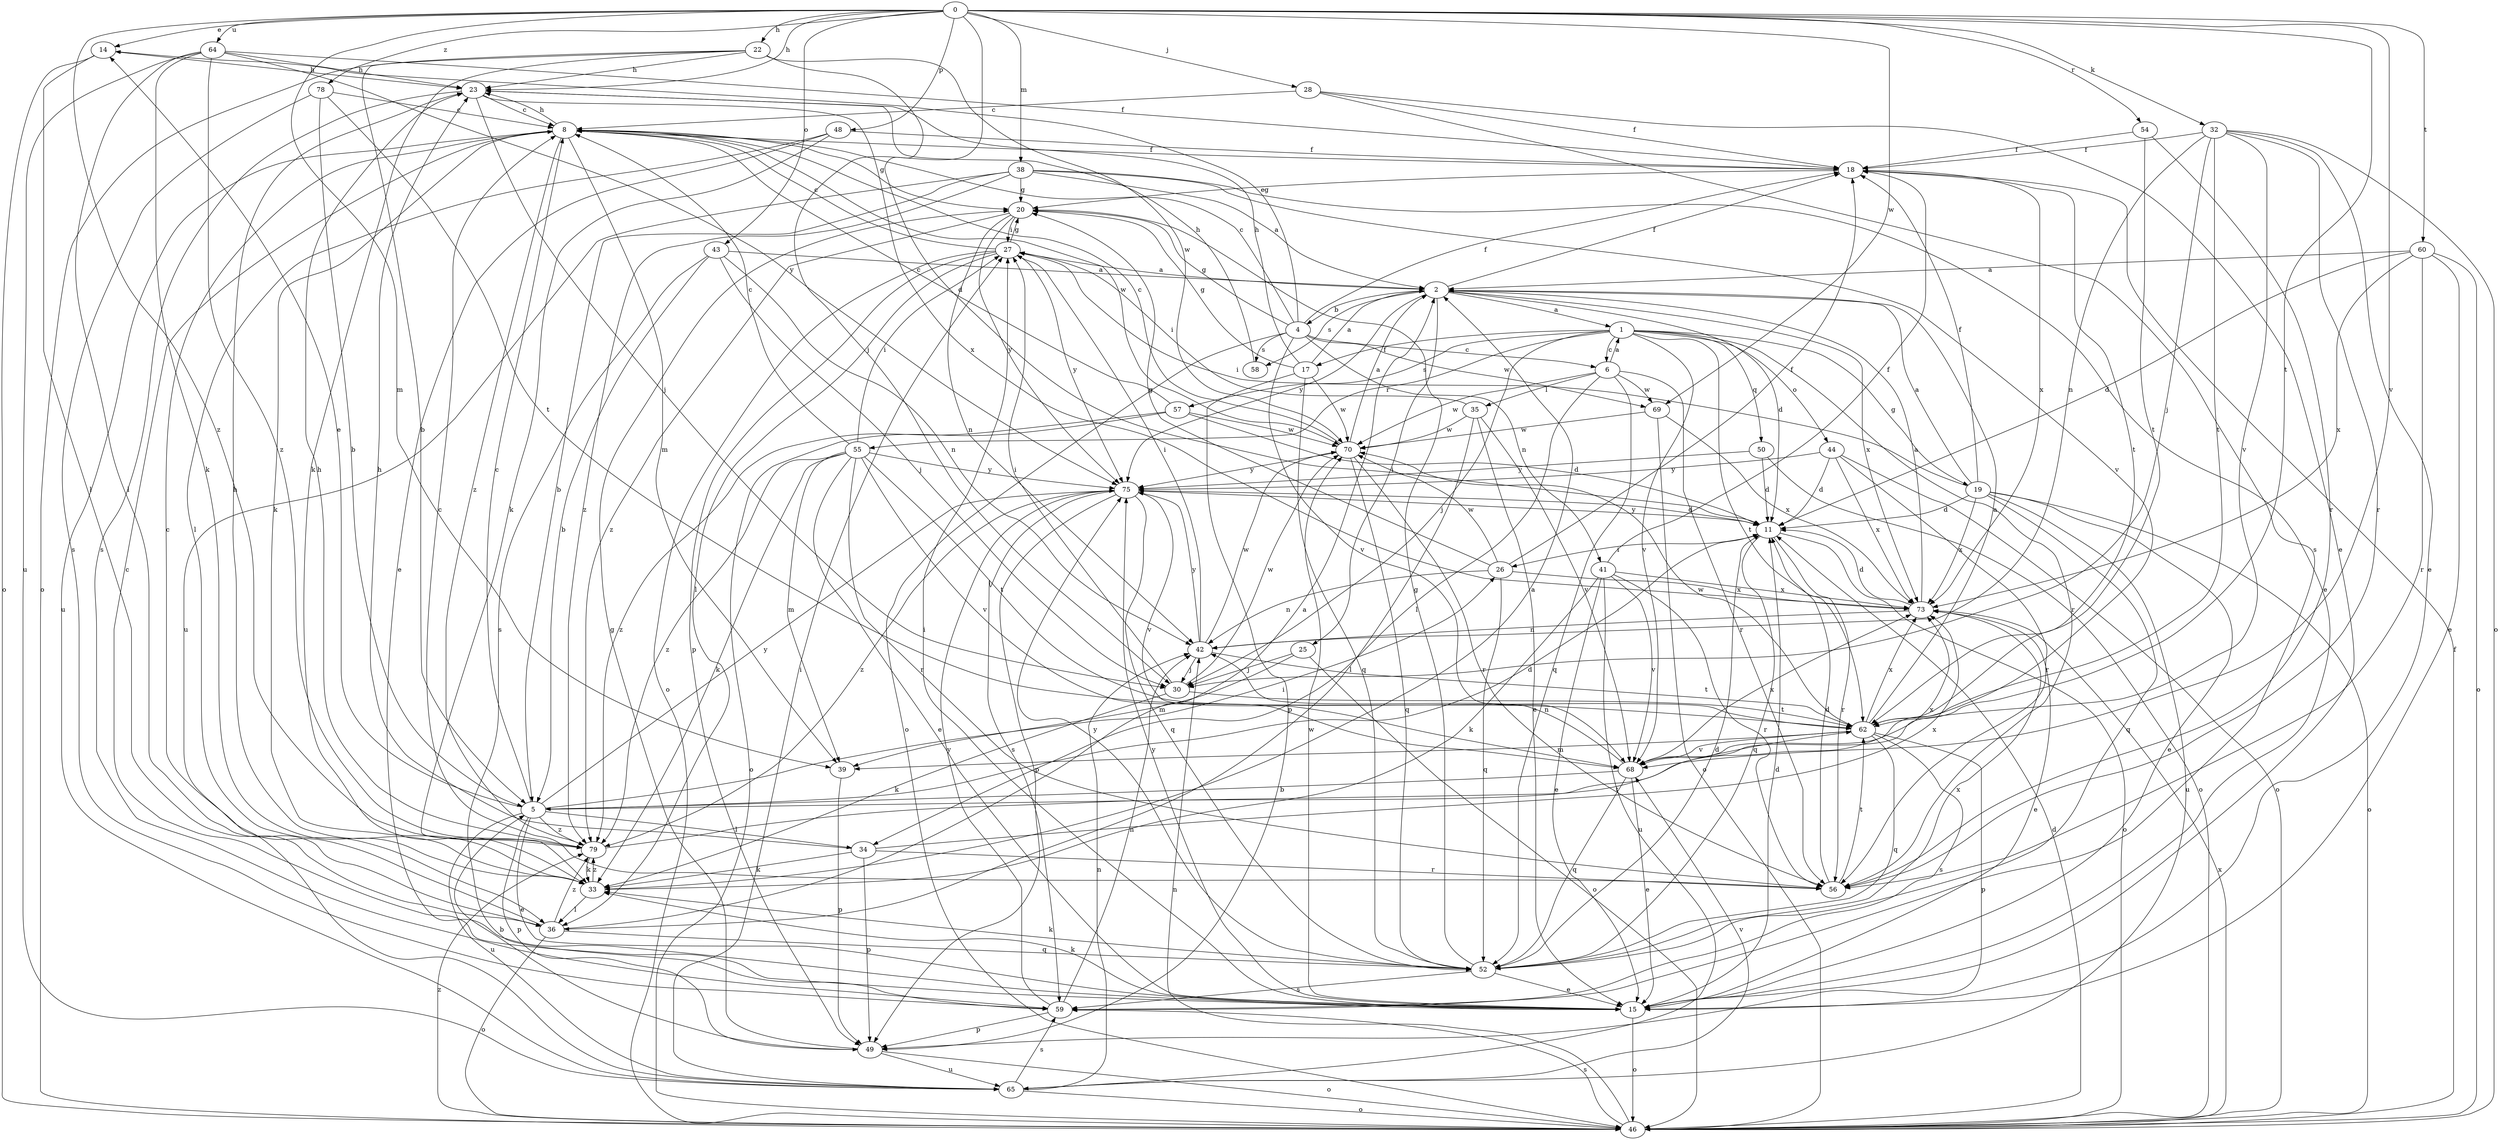 strict digraph  {
0;
1;
2;
4;
5;
6;
8;
11;
14;
15;
17;
18;
19;
20;
22;
23;
25;
26;
27;
28;
30;
32;
33;
34;
35;
36;
38;
39;
41;
42;
43;
44;
46;
48;
49;
50;
52;
54;
55;
56;
57;
58;
59;
60;
62;
64;
65;
68;
69;
70;
73;
75;
78;
79;
0 -> 14  [label=e];
0 -> 22  [label=h];
0 -> 23  [label=h];
0 -> 28  [label=j];
0 -> 30  [label=j];
0 -> 32  [label=k];
0 -> 38  [label=m];
0 -> 39  [label=m];
0 -> 43  [label=o];
0 -> 48  [label=p];
0 -> 54  [label=r];
0 -> 60  [label=t];
0 -> 62  [label=t];
0 -> 64  [label=u];
0 -> 68  [label=v];
0 -> 69  [label=w];
0 -> 78  [label=z];
0 -> 79  [label=z];
1 -> 6  [label=c];
1 -> 17  [label=f];
1 -> 19  [label=g];
1 -> 30  [label=j];
1 -> 44  [label=o];
1 -> 50  [label=q];
1 -> 55  [label=r];
1 -> 56  [label=r];
1 -> 57  [label=s];
1 -> 62  [label=t];
1 -> 68  [label=v];
2 -> 1  [label=a];
2 -> 4  [label=b];
2 -> 11  [label=d];
2 -> 18  [label=f];
2 -> 25  [label=i];
2 -> 58  [label=s];
2 -> 73  [label=x];
2 -> 75  [label=y];
4 -> 6  [label=c];
4 -> 8  [label=c];
4 -> 14  [label=e];
4 -> 18  [label=f];
4 -> 20  [label=g];
4 -> 41  [label=n];
4 -> 46  [label=o];
4 -> 58  [label=s];
4 -> 68  [label=v];
4 -> 69  [label=w];
5 -> 8  [label=c];
5 -> 11  [label=d];
5 -> 14  [label=e];
5 -> 15  [label=e];
5 -> 26  [label=i];
5 -> 34  [label=l];
5 -> 49  [label=p];
5 -> 65  [label=u];
5 -> 73  [label=x];
5 -> 75  [label=y];
5 -> 79  [label=z];
6 -> 1  [label=a];
6 -> 34  [label=l];
6 -> 35  [label=l];
6 -> 52  [label=q];
6 -> 56  [label=r];
6 -> 69  [label=w];
6 -> 70  [label=w];
8 -> 18  [label=f];
8 -> 20  [label=g];
8 -> 23  [label=h];
8 -> 33  [label=k];
8 -> 39  [label=m];
8 -> 65  [label=u];
8 -> 70  [label=w];
8 -> 79  [label=z];
11 -> 26  [label=i];
11 -> 46  [label=o];
11 -> 52  [label=q];
11 -> 56  [label=r];
11 -> 75  [label=y];
14 -> 23  [label=h];
14 -> 36  [label=l];
14 -> 46  [label=o];
15 -> 8  [label=c];
15 -> 11  [label=d];
15 -> 27  [label=i];
15 -> 33  [label=k];
15 -> 46  [label=o];
15 -> 70  [label=w];
15 -> 75  [label=y];
17 -> 2  [label=a];
17 -> 20  [label=g];
17 -> 23  [label=h];
17 -> 49  [label=p];
17 -> 52  [label=q];
17 -> 70  [label=w];
18 -> 20  [label=g];
18 -> 62  [label=t];
18 -> 73  [label=x];
19 -> 2  [label=a];
19 -> 11  [label=d];
19 -> 15  [label=e];
19 -> 18  [label=f];
19 -> 27  [label=i];
19 -> 46  [label=o];
19 -> 52  [label=q];
19 -> 65  [label=u];
19 -> 73  [label=x];
20 -> 27  [label=i];
20 -> 42  [label=n];
20 -> 75  [label=y];
20 -> 79  [label=z];
22 -> 5  [label=b];
22 -> 11  [label=d];
22 -> 23  [label=h];
22 -> 33  [label=k];
22 -> 46  [label=o];
22 -> 70  [label=w];
23 -> 8  [label=c];
23 -> 30  [label=j];
23 -> 59  [label=s];
23 -> 73  [label=x];
25 -> 30  [label=j];
25 -> 39  [label=m];
25 -> 46  [label=o];
26 -> 18  [label=f];
26 -> 20  [label=g];
26 -> 42  [label=n];
26 -> 52  [label=q];
26 -> 70  [label=w];
26 -> 73  [label=x];
27 -> 2  [label=a];
27 -> 8  [label=c];
27 -> 20  [label=g];
27 -> 36  [label=l];
27 -> 46  [label=o];
27 -> 49  [label=p];
27 -> 75  [label=y];
28 -> 8  [label=c];
28 -> 15  [label=e];
28 -> 18  [label=f];
28 -> 59  [label=s];
30 -> 27  [label=i];
30 -> 33  [label=k];
30 -> 62  [label=t];
30 -> 70  [label=w];
32 -> 15  [label=e];
32 -> 18  [label=f];
32 -> 30  [label=j];
32 -> 42  [label=n];
32 -> 46  [label=o];
32 -> 56  [label=r];
32 -> 62  [label=t];
32 -> 68  [label=v];
33 -> 2  [label=a];
33 -> 23  [label=h];
33 -> 36  [label=l];
33 -> 79  [label=z];
34 -> 23  [label=h];
34 -> 33  [label=k];
34 -> 49  [label=p];
34 -> 56  [label=r];
34 -> 73  [label=x];
35 -> 15  [label=e];
35 -> 27  [label=i];
35 -> 36  [label=l];
35 -> 68  [label=v];
35 -> 70  [label=w];
36 -> 2  [label=a];
36 -> 8  [label=c];
36 -> 46  [label=o];
36 -> 52  [label=q];
36 -> 79  [label=z];
38 -> 2  [label=a];
38 -> 5  [label=b];
38 -> 15  [label=e];
38 -> 20  [label=g];
38 -> 65  [label=u];
38 -> 68  [label=v];
38 -> 79  [label=z];
39 -> 49  [label=p];
41 -> 15  [label=e];
41 -> 18  [label=f];
41 -> 33  [label=k];
41 -> 56  [label=r];
41 -> 65  [label=u];
41 -> 68  [label=v];
41 -> 73  [label=x];
42 -> 27  [label=i];
42 -> 30  [label=j];
42 -> 62  [label=t];
42 -> 70  [label=w];
42 -> 75  [label=y];
43 -> 2  [label=a];
43 -> 5  [label=b];
43 -> 30  [label=j];
43 -> 42  [label=n];
43 -> 59  [label=s];
44 -> 11  [label=d];
44 -> 46  [label=o];
44 -> 56  [label=r];
44 -> 73  [label=x];
44 -> 75  [label=y];
46 -> 11  [label=d];
46 -> 18  [label=f];
46 -> 42  [label=n];
46 -> 59  [label=s];
46 -> 73  [label=x];
46 -> 79  [label=z];
48 -> 15  [label=e];
48 -> 18  [label=f];
48 -> 33  [label=k];
48 -> 36  [label=l];
49 -> 5  [label=b];
49 -> 20  [label=g];
49 -> 46  [label=o];
49 -> 65  [label=u];
50 -> 11  [label=d];
50 -> 46  [label=o];
50 -> 75  [label=y];
52 -> 11  [label=d];
52 -> 15  [label=e];
52 -> 20  [label=g];
52 -> 33  [label=k];
52 -> 59  [label=s];
52 -> 73  [label=x];
52 -> 75  [label=y];
54 -> 18  [label=f];
54 -> 56  [label=r];
54 -> 62  [label=t];
55 -> 8  [label=c];
55 -> 15  [label=e];
55 -> 27  [label=i];
55 -> 33  [label=k];
55 -> 39  [label=m];
55 -> 56  [label=r];
55 -> 62  [label=t];
55 -> 68  [label=v];
55 -> 75  [label=y];
55 -> 79  [label=z];
56 -> 8  [label=c];
56 -> 11  [label=d];
56 -> 62  [label=t];
57 -> 8  [label=c];
57 -> 11  [label=d];
57 -> 46  [label=o];
57 -> 70  [label=w];
57 -> 79  [label=z];
58 -> 23  [label=h];
59 -> 42  [label=n];
59 -> 49  [label=p];
59 -> 75  [label=y];
60 -> 2  [label=a];
60 -> 11  [label=d];
60 -> 15  [label=e];
60 -> 46  [label=o];
60 -> 56  [label=r];
60 -> 73  [label=x];
62 -> 2  [label=a];
62 -> 39  [label=m];
62 -> 49  [label=p];
62 -> 52  [label=q];
62 -> 59  [label=s];
62 -> 68  [label=v];
62 -> 70  [label=w];
62 -> 73  [label=x];
64 -> 18  [label=f];
64 -> 23  [label=h];
64 -> 33  [label=k];
64 -> 36  [label=l];
64 -> 65  [label=u];
64 -> 75  [label=y];
64 -> 79  [label=z];
65 -> 27  [label=i];
65 -> 42  [label=n];
65 -> 46  [label=o];
65 -> 59  [label=s];
65 -> 68  [label=v];
68 -> 5  [label=b];
68 -> 15  [label=e];
68 -> 42  [label=n];
68 -> 52  [label=q];
68 -> 73  [label=x];
69 -> 46  [label=o];
69 -> 70  [label=w];
69 -> 73  [label=x];
70 -> 2  [label=a];
70 -> 8  [label=c];
70 -> 52  [label=q];
70 -> 56  [label=r];
70 -> 75  [label=y];
73 -> 2  [label=a];
73 -> 11  [label=d];
73 -> 15  [label=e];
73 -> 42  [label=n];
75 -> 11  [label=d];
75 -> 49  [label=p];
75 -> 52  [label=q];
75 -> 59  [label=s];
75 -> 68  [label=v];
75 -> 79  [label=z];
78 -> 5  [label=b];
78 -> 8  [label=c];
78 -> 59  [label=s];
78 -> 62  [label=t];
79 -> 23  [label=h];
79 -> 33  [label=k];
79 -> 62  [label=t];
}
